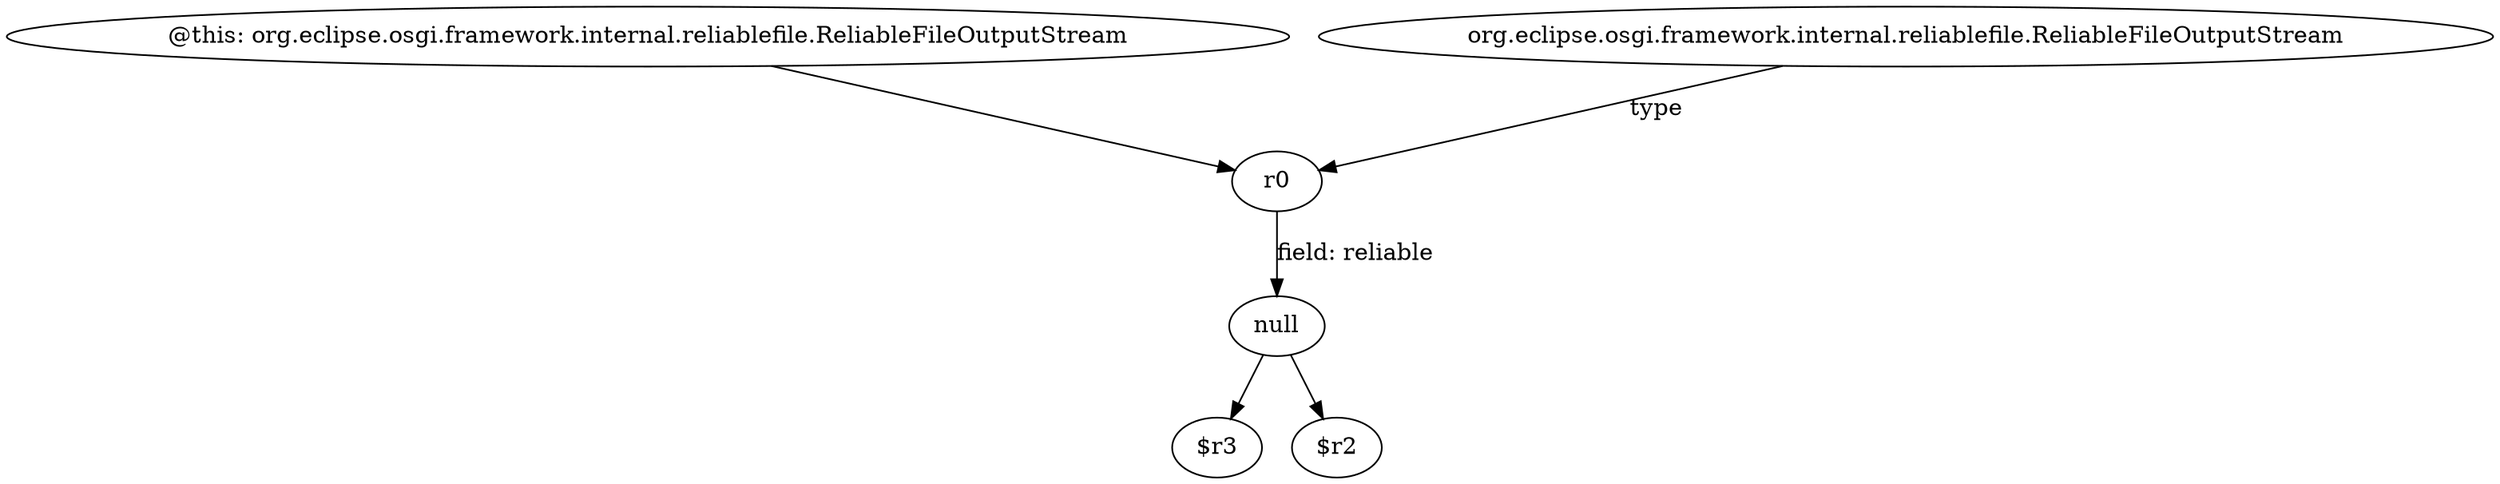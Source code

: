digraph g {
0[label="@this: org.eclipse.osgi.framework.internal.reliablefile.ReliableFileOutputStream"]
1[label="r0"]
0->1[label=""]
2[label="null"]
1->2[label="field: reliable"]
3[label="$r3"]
2->3[label=""]
4[label="org.eclipse.osgi.framework.internal.reliablefile.ReliableFileOutputStream"]
4->1[label="type"]
5[label="$r2"]
2->5[label=""]
}